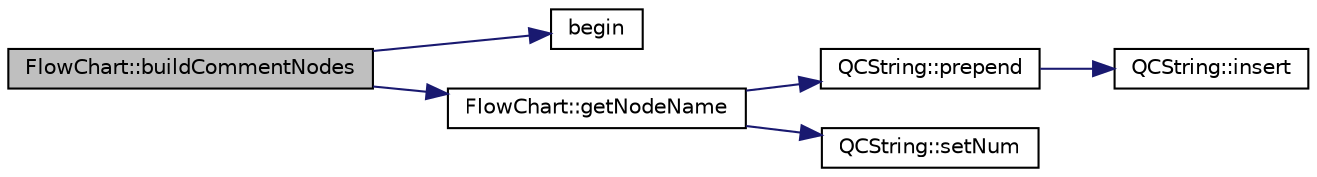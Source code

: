 digraph "FlowChart::buildCommentNodes"
{
 // LATEX_PDF_SIZE
  edge [fontname="Helvetica",fontsize="10",labelfontname="Helvetica",labelfontsize="10"];
  node [fontname="Helvetica",fontsize="10",shape=record];
  rankdir="LR";
  Node1 [label="FlowChart::buildCommentNodes",height=0.2,width=0.4,color="black", fillcolor="grey75", style="filled", fontcolor="black",tooltip=" "];
  Node1 -> Node2 [color="midnightblue",fontsize="10",style="solid"];
  Node2 [label="begin",height=0.2,width=0.4,color="black", fillcolor="white", style="filled",URL="$dir_8cpp.html#a6c544e0039887bf39e3c9e85f55d8ebc",tooltip=" "];
  Node1 -> Node3 [color="midnightblue",fontsize="10",style="solid"];
  Node3 [label="FlowChart::getNodeName",height=0.2,width=0.4,color="black", fillcolor="white", style="filled",URL="$classFlowChart.html#aa01a87c51143a53315d534acc1340693",tooltip=" "];
  Node3 -> Node4 [color="midnightblue",fontsize="10",style="solid"];
  Node4 [label="QCString::prepend",height=0.2,width=0.4,color="black", fillcolor="white", style="filled",URL="$classQCString.html#a0a6a8fe99e596b149ee15138fa8dcf0c",tooltip=" "];
  Node4 -> Node5 [color="midnightblue",fontsize="10",style="solid"];
  Node5 [label="QCString::insert",height=0.2,width=0.4,color="black", fillcolor="white", style="filled",URL="$classQCString.html#ae4e7678c93bacb8b7806597a8520ca54",tooltip=" "];
  Node3 -> Node6 [color="midnightblue",fontsize="10",style="solid"];
  Node6 [label="QCString::setNum",height=0.2,width=0.4,color="black", fillcolor="white", style="filled",URL="$classQCString.html#a87d2bfa3fcbf407c32fab784df368b2d",tooltip=" "];
}
